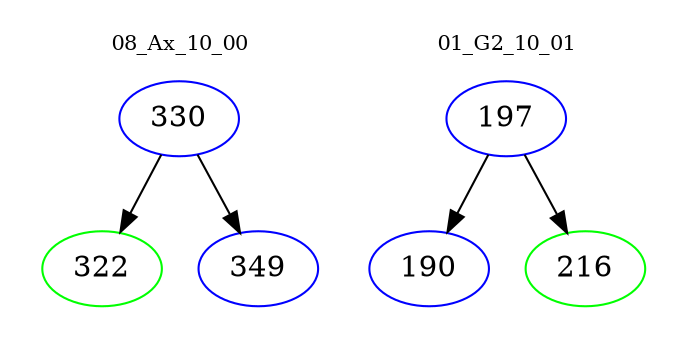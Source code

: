 digraph{
subgraph cluster_0 {
color = white
label = "08_Ax_10_00";
fontsize=10;
T0_330 [label="330", color="blue"]
T0_330 -> T0_322 [color="black"]
T0_322 [label="322", color="green"]
T0_330 -> T0_349 [color="black"]
T0_349 [label="349", color="blue"]
}
subgraph cluster_1 {
color = white
label = "01_G2_10_01";
fontsize=10;
T1_197 [label="197", color="blue"]
T1_197 -> T1_190 [color="black"]
T1_190 [label="190", color="blue"]
T1_197 -> T1_216 [color="black"]
T1_216 [label="216", color="green"]
}
}
